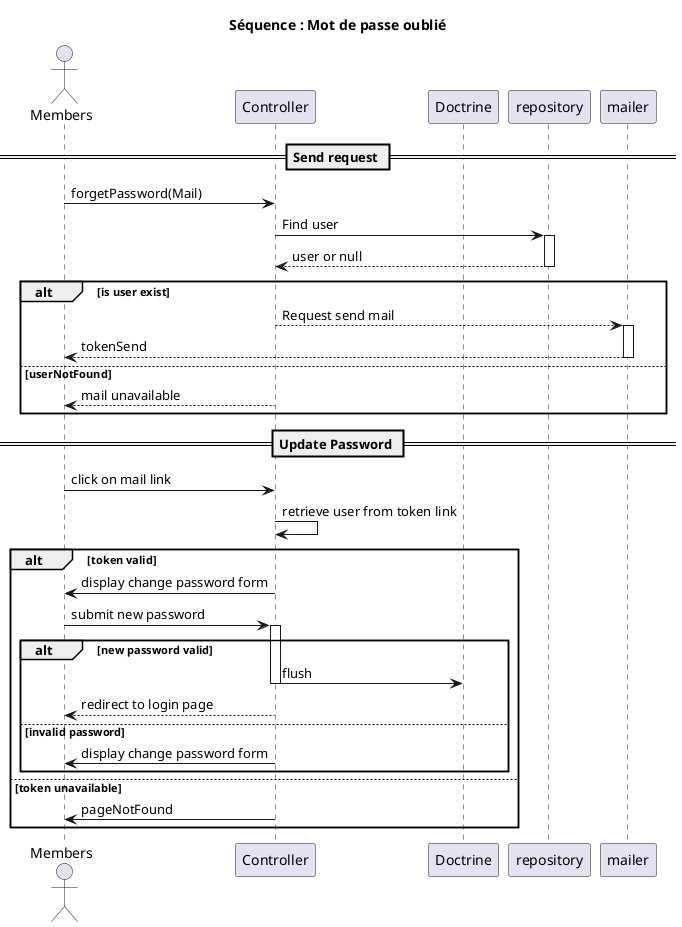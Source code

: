 @startuml
title Séquence : Mot de passe oublié

actor Members as U
participant Controller as C
participant Doctrine as D
participant repository as REPO
participant mailer as swif

== Send request ==

U->C: forgetPassword(Mail)
C->REPO:Find user
activate REPO
REPO-->C: user or null
deactivate REPO

alt is user exist
    C-->swif: Request send mail
activate swif
    swif-->U:tokenSend
    deactivate swif

    else userNotFound

    C-->U: mail unavailable
    deactivate C
end

== Update Password ==
U->C: click on mail link
C->C: retrieve user from token link
alt token valid
    C->U: display change password form
    U->C: submit new password
activate C
    alt new password valid
        C->D: flush
deactivate C
        C-->U: redirect to login page
    else invalid password
        C->U: display change password form
    end
else token unavailable
    C->U: pageNotFound
end



@enduml